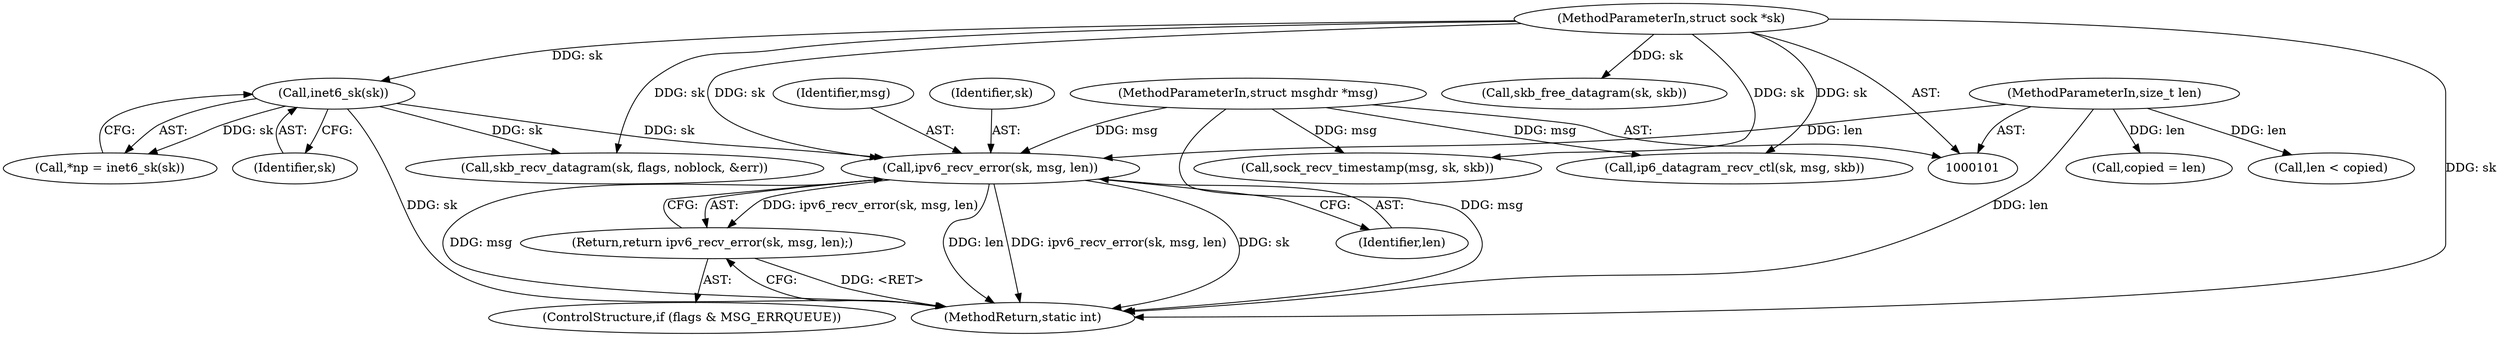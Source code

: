 digraph "0_linux_b860d3cc62877fad02863e2a08efff69a19382d2@API" {
"1000151" [label="(Call,ipv6_recv_error(sk, msg, len))"];
"1000113" [label="(Call,inet6_sk(sk))"];
"1000103" [label="(MethodParameterIn,struct sock *sk)"];
"1000104" [label="(MethodParameterIn,struct msghdr *msg)"];
"1000105" [label="(MethodParameterIn,size_t len)"];
"1000150" [label="(Return,return ipv6_recv_error(sk, msg, len);)"];
"1000153" [label="(Identifier,msg)"];
"1000151" [label="(Call,ipv6_recv_error(sk, msg, len))"];
"1000157" [label="(Call,skb_recv_datagram(sk, flags, noblock, &err))"];
"1000259" [label="(Call,ip6_datagram_recv_ctl(sk, msg, skb))"];
"1000282" [label="(MethodReturn,static int)"];
"1000104" [label="(MethodParameterIn,struct msghdr *msg)"];
"1000105" [label="(MethodParameterIn,size_t len)"];
"1000150" [label="(Return,return ipv6_recv_error(sk, msg, len);)"];
"1000152" [label="(Identifier,sk)"];
"1000103" [label="(MethodParameterIn,struct sock *sk)"];
"1000197" [label="(Call,sock_recv_timestamp(msg, sk, skb))"];
"1000273" [label="(Call,skb_free_datagram(sk, skb))"];
"1000146" [label="(ControlStructure,if (flags & MSG_ERRQUEUE))"];
"1000111" [label="(Call,*np = inet6_sk(sk))"];
"1000182" [label="(Call,copied = len)"];
"1000113" [label="(Call,inet6_sk(sk))"];
"1000173" [label="(Call,len < copied)"];
"1000154" [label="(Identifier,len)"];
"1000114" [label="(Identifier,sk)"];
"1000151" -> "1000150"  [label="AST: "];
"1000151" -> "1000154"  [label="CFG: "];
"1000152" -> "1000151"  [label="AST: "];
"1000153" -> "1000151"  [label="AST: "];
"1000154" -> "1000151"  [label="AST: "];
"1000150" -> "1000151"  [label="CFG: "];
"1000151" -> "1000282"  [label="DDG: len"];
"1000151" -> "1000282"  [label="DDG: ipv6_recv_error(sk, msg, len)"];
"1000151" -> "1000282"  [label="DDG: sk"];
"1000151" -> "1000282"  [label="DDG: msg"];
"1000151" -> "1000150"  [label="DDG: ipv6_recv_error(sk, msg, len)"];
"1000113" -> "1000151"  [label="DDG: sk"];
"1000103" -> "1000151"  [label="DDG: sk"];
"1000104" -> "1000151"  [label="DDG: msg"];
"1000105" -> "1000151"  [label="DDG: len"];
"1000113" -> "1000111"  [label="AST: "];
"1000113" -> "1000114"  [label="CFG: "];
"1000114" -> "1000113"  [label="AST: "];
"1000111" -> "1000113"  [label="CFG: "];
"1000113" -> "1000282"  [label="DDG: sk"];
"1000113" -> "1000111"  [label="DDG: sk"];
"1000103" -> "1000113"  [label="DDG: sk"];
"1000113" -> "1000157"  [label="DDG: sk"];
"1000103" -> "1000101"  [label="AST: "];
"1000103" -> "1000282"  [label="DDG: sk"];
"1000103" -> "1000157"  [label="DDG: sk"];
"1000103" -> "1000197"  [label="DDG: sk"];
"1000103" -> "1000259"  [label="DDG: sk"];
"1000103" -> "1000273"  [label="DDG: sk"];
"1000104" -> "1000101"  [label="AST: "];
"1000104" -> "1000282"  [label="DDG: msg"];
"1000104" -> "1000197"  [label="DDG: msg"];
"1000104" -> "1000259"  [label="DDG: msg"];
"1000105" -> "1000101"  [label="AST: "];
"1000105" -> "1000282"  [label="DDG: len"];
"1000105" -> "1000173"  [label="DDG: len"];
"1000105" -> "1000182"  [label="DDG: len"];
"1000150" -> "1000146"  [label="AST: "];
"1000282" -> "1000150"  [label="CFG: "];
"1000150" -> "1000282"  [label="DDG: <RET>"];
}
